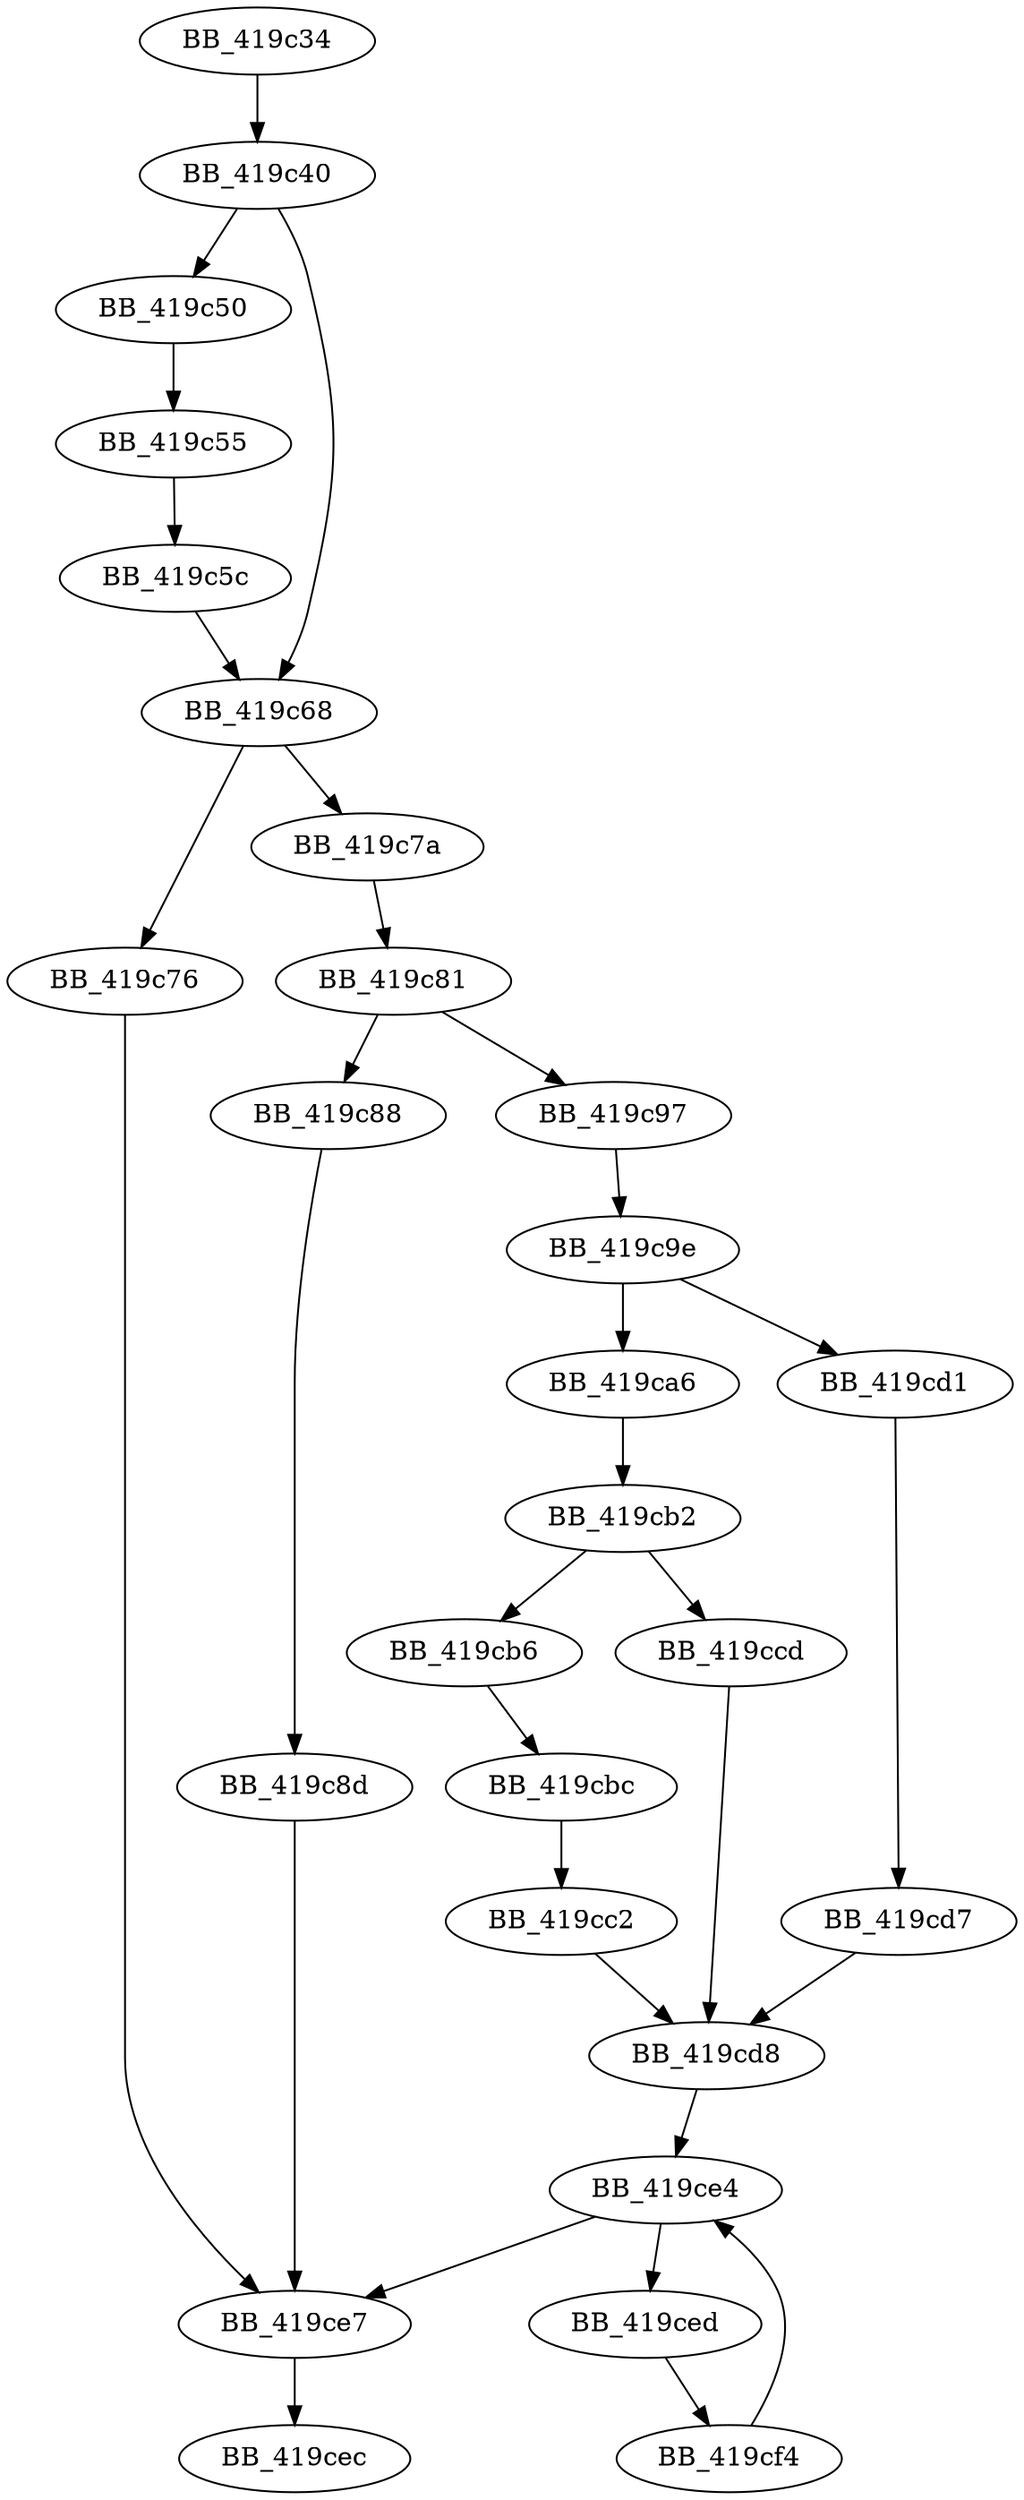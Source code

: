 DiGraph __mtinitlocknum{
BB_419c34->BB_419c40
BB_419c40->BB_419c50
BB_419c40->BB_419c68
BB_419c50->BB_419c55
BB_419c55->BB_419c5c
BB_419c5c->BB_419c68
BB_419c68->BB_419c76
BB_419c68->BB_419c7a
BB_419c76->BB_419ce7
BB_419c7a->BB_419c81
BB_419c81->BB_419c88
BB_419c81->BB_419c97
BB_419c88->BB_419c8d
BB_419c8d->BB_419ce7
BB_419c97->BB_419c9e
BB_419c9e->BB_419ca6
BB_419c9e->BB_419cd1
BB_419ca6->BB_419cb2
BB_419cb2->BB_419cb6
BB_419cb2->BB_419ccd
BB_419cb6->BB_419cbc
BB_419cbc->BB_419cc2
BB_419cc2->BB_419cd8
BB_419ccd->BB_419cd8
BB_419cd1->BB_419cd7
BB_419cd7->BB_419cd8
BB_419cd8->BB_419ce4
BB_419ce4->BB_419ce7
BB_419ce4->BB_419ced
BB_419ce7->BB_419cec
BB_419ced->BB_419cf4
BB_419cf4->BB_419ce4
}

